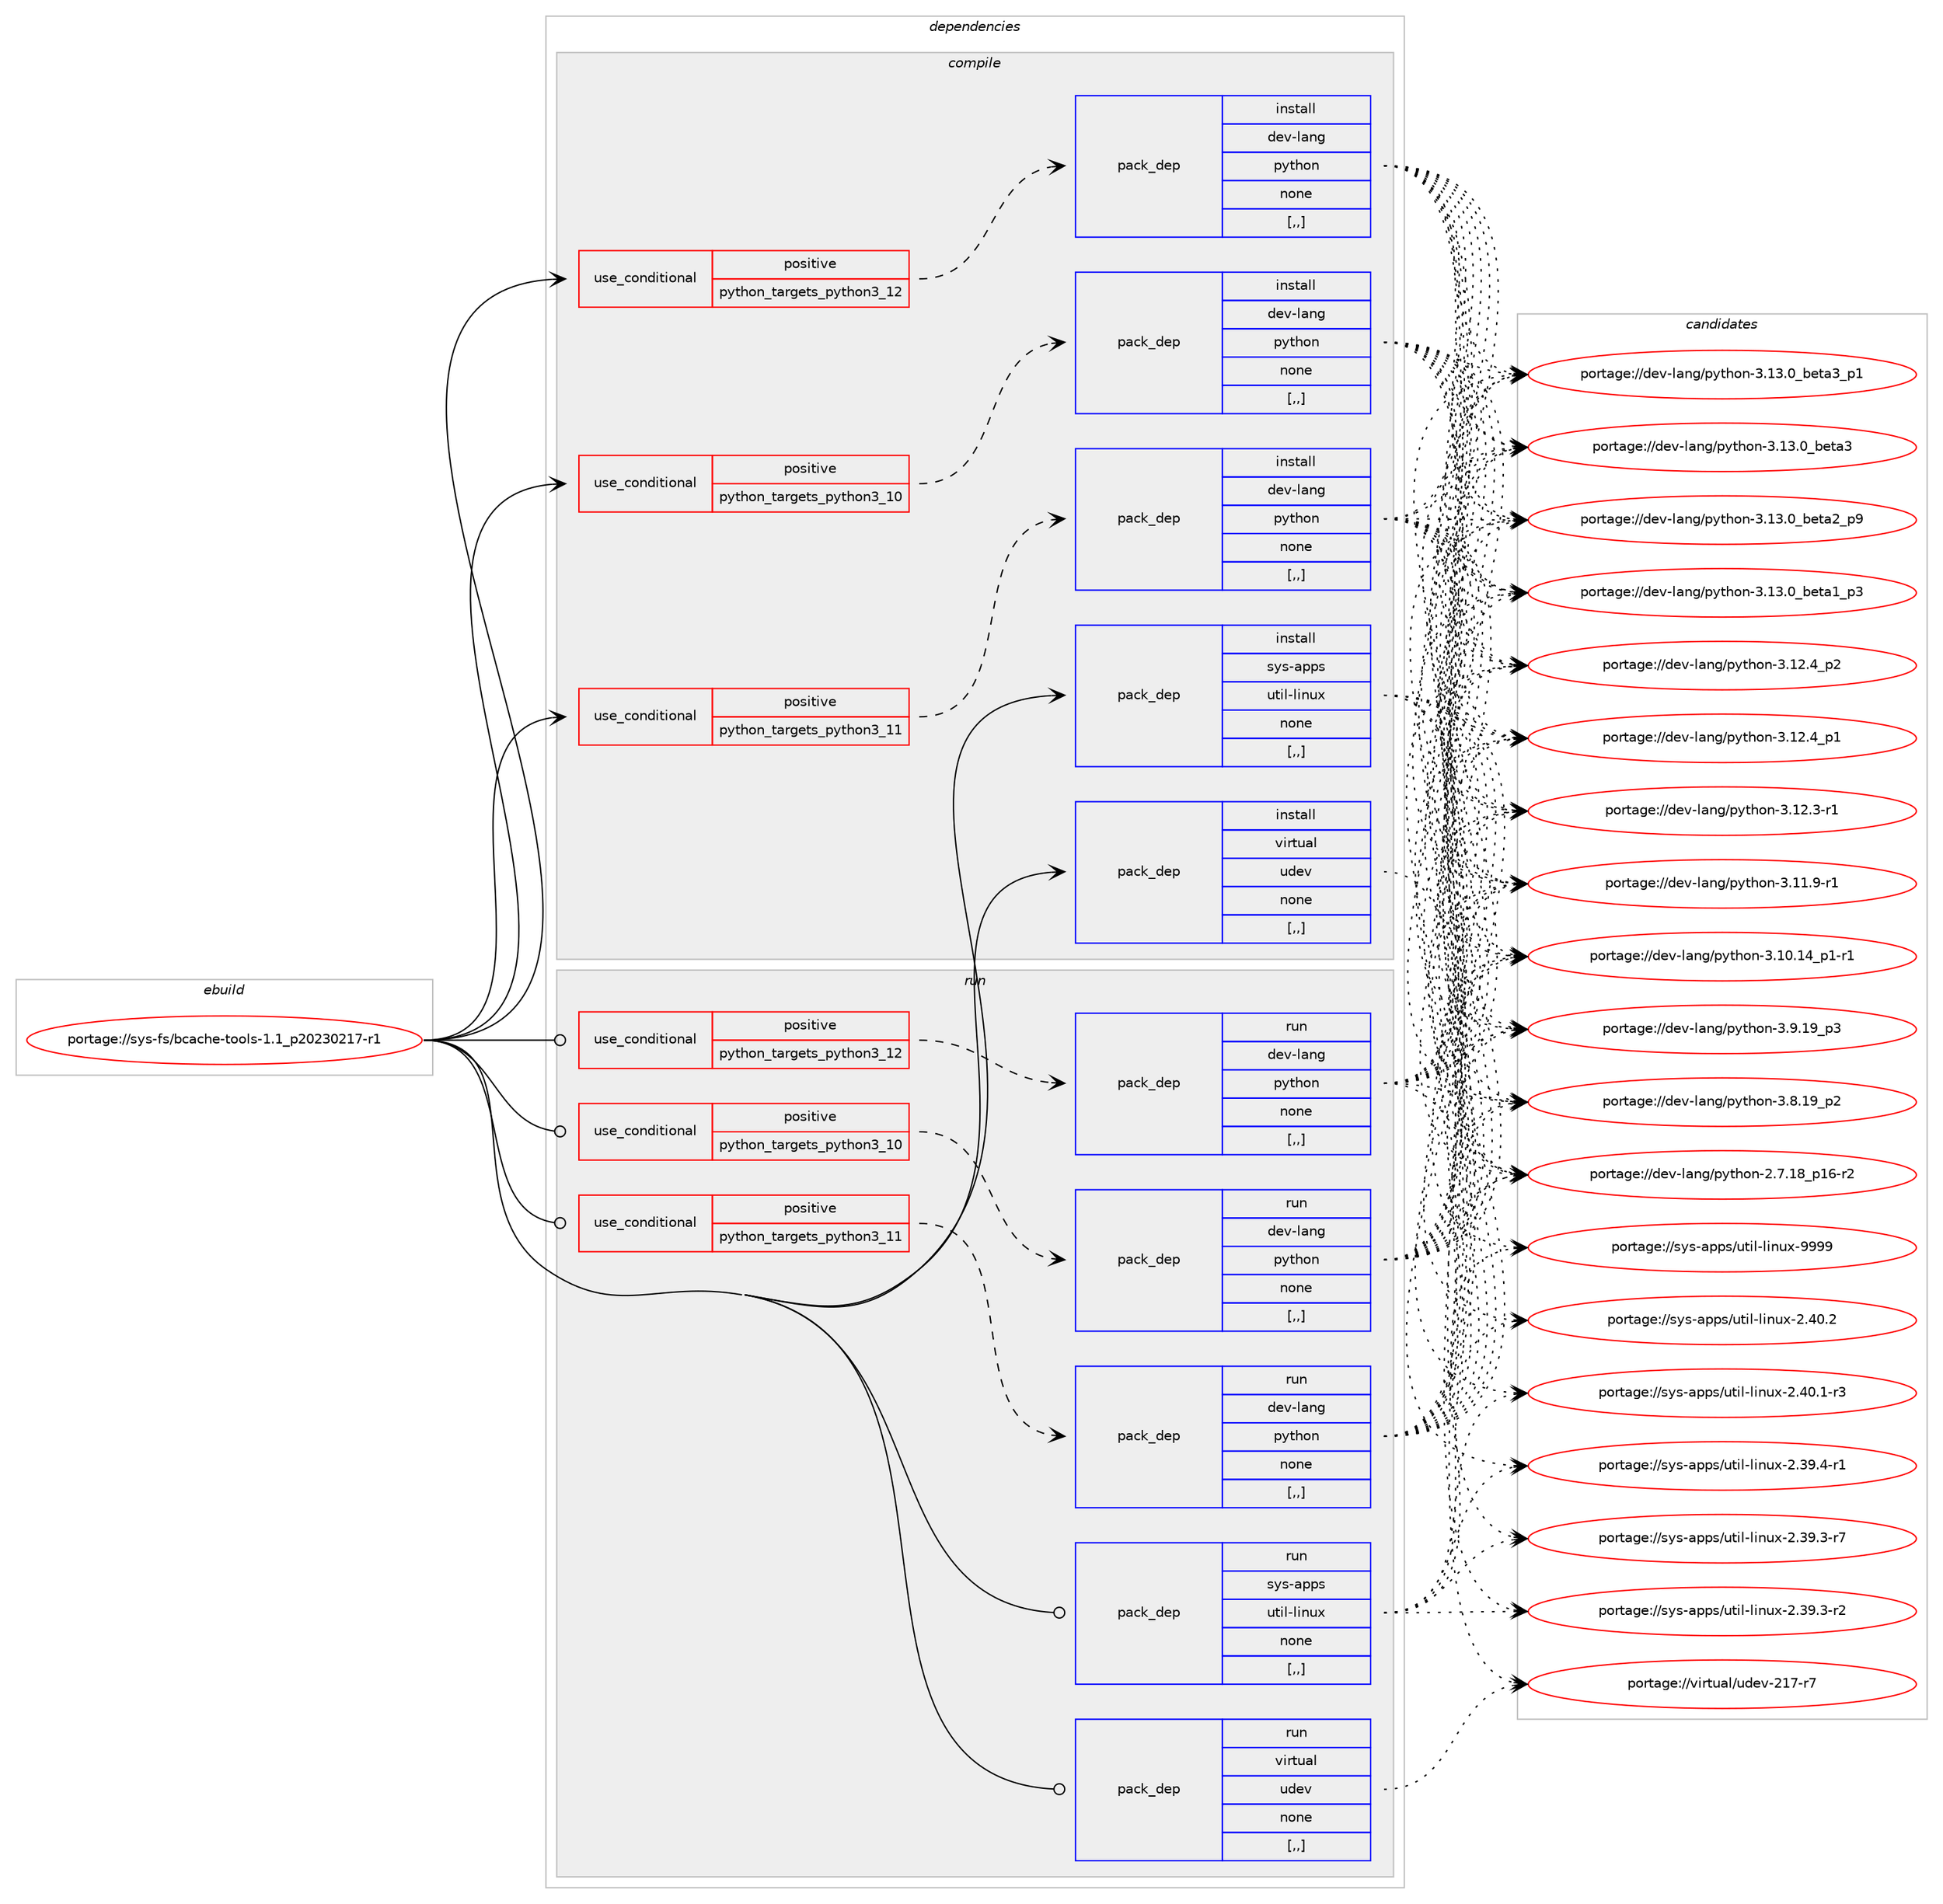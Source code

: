 digraph prolog {

# *************
# Graph options
# *************

newrank=true;
concentrate=true;
compound=true;
graph [rankdir=LR,fontname=Helvetica,fontsize=10,ranksep=1.5];#, ranksep=2.5, nodesep=0.2];
edge  [arrowhead=vee];
node  [fontname=Helvetica,fontsize=10];

# **********
# The ebuild
# **********

subgraph cluster_leftcol {
color=gray;
label=<<i>ebuild</i>>;
id [label="portage://sys-fs/bcache-tools-1.1_p20230217-r1", color=red, width=4, href="../sys-fs/bcache-tools-1.1_p20230217-r1.svg"];
}

# ****************
# The dependencies
# ****************

subgraph cluster_midcol {
color=gray;
label=<<i>dependencies</i>>;
subgraph cluster_compile {
fillcolor="#eeeeee";
style=filled;
label=<<i>compile</i>>;
subgraph cond115249 {
dependency432968 [label=<<TABLE BORDER="0" CELLBORDER="1" CELLSPACING="0" CELLPADDING="4"><TR><TD ROWSPAN="3" CELLPADDING="10">use_conditional</TD></TR><TR><TD>positive</TD></TR><TR><TD>python_targets_python3_10</TD></TR></TABLE>>, shape=none, color=red];
subgraph pack314736 {
dependency432969 [label=<<TABLE BORDER="0" CELLBORDER="1" CELLSPACING="0" CELLPADDING="4" WIDTH="220"><TR><TD ROWSPAN="6" CELLPADDING="30">pack_dep</TD></TR><TR><TD WIDTH="110">install</TD></TR><TR><TD>dev-lang</TD></TR><TR><TD>python</TD></TR><TR><TD>none</TD></TR><TR><TD>[,,]</TD></TR></TABLE>>, shape=none, color=blue];
}
dependency432968:e -> dependency432969:w [weight=20,style="dashed",arrowhead="vee"];
}
id:e -> dependency432968:w [weight=20,style="solid",arrowhead="vee"];
subgraph cond115250 {
dependency432970 [label=<<TABLE BORDER="0" CELLBORDER="1" CELLSPACING="0" CELLPADDING="4"><TR><TD ROWSPAN="3" CELLPADDING="10">use_conditional</TD></TR><TR><TD>positive</TD></TR><TR><TD>python_targets_python3_11</TD></TR></TABLE>>, shape=none, color=red];
subgraph pack314737 {
dependency432971 [label=<<TABLE BORDER="0" CELLBORDER="1" CELLSPACING="0" CELLPADDING="4" WIDTH="220"><TR><TD ROWSPAN="6" CELLPADDING="30">pack_dep</TD></TR><TR><TD WIDTH="110">install</TD></TR><TR><TD>dev-lang</TD></TR><TR><TD>python</TD></TR><TR><TD>none</TD></TR><TR><TD>[,,]</TD></TR></TABLE>>, shape=none, color=blue];
}
dependency432970:e -> dependency432971:w [weight=20,style="dashed",arrowhead="vee"];
}
id:e -> dependency432970:w [weight=20,style="solid",arrowhead="vee"];
subgraph cond115251 {
dependency432972 [label=<<TABLE BORDER="0" CELLBORDER="1" CELLSPACING="0" CELLPADDING="4"><TR><TD ROWSPAN="3" CELLPADDING="10">use_conditional</TD></TR><TR><TD>positive</TD></TR><TR><TD>python_targets_python3_12</TD></TR></TABLE>>, shape=none, color=red];
subgraph pack314738 {
dependency432973 [label=<<TABLE BORDER="0" CELLBORDER="1" CELLSPACING="0" CELLPADDING="4" WIDTH="220"><TR><TD ROWSPAN="6" CELLPADDING="30">pack_dep</TD></TR><TR><TD WIDTH="110">install</TD></TR><TR><TD>dev-lang</TD></TR><TR><TD>python</TD></TR><TR><TD>none</TD></TR><TR><TD>[,,]</TD></TR></TABLE>>, shape=none, color=blue];
}
dependency432972:e -> dependency432973:w [weight=20,style="dashed",arrowhead="vee"];
}
id:e -> dependency432972:w [weight=20,style="solid",arrowhead="vee"];
subgraph pack314739 {
dependency432974 [label=<<TABLE BORDER="0" CELLBORDER="1" CELLSPACING="0" CELLPADDING="4" WIDTH="220"><TR><TD ROWSPAN="6" CELLPADDING="30">pack_dep</TD></TR><TR><TD WIDTH="110">install</TD></TR><TR><TD>sys-apps</TD></TR><TR><TD>util-linux</TD></TR><TR><TD>none</TD></TR><TR><TD>[,,]</TD></TR></TABLE>>, shape=none, color=blue];
}
id:e -> dependency432974:w [weight=20,style="solid",arrowhead="vee"];
subgraph pack314740 {
dependency432975 [label=<<TABLE BORDER="0" CELLBORDER="1" CELLSPACING="0" CELLPADDING="4" WIDTH="220"><TR><TD ROWSPAN="6" CELLPADDING="30">pack_dep</TD></TR><TR><TD WIDTH="110">install</TD></TR><TR><TD>virtual</TD></TR><TR><TD>udev</TD></TR><TR><TD>none</TD></TR><TR><TD>[,,]</TD></TR></TABLE>>, shape=none, color=blue];
}
id:e -> dependency432975:w [weight=20,style="solid",arrowhead="vee"];
}
subgraph cluster_compileandrun {
fillcolor="#eeeeee";
style=filled;
label=<<i>compile and run</i>>;
}
subgraph cluster_run {
fillcolor="#eeeeee";
style=filled;
label=<<i>run</i>>;
subgraph cond115252 {
dependency432976 [label=<<TABLE BORDER="0" CELLBORDER="1" CELLSPACING="0" CELLPADDING="4"><TR><TD ROWSPAN="3" CELLPADDING="10">use_conditional</TD></TR><TR><TD>positive</TD></TR><TR><TD>python_targets_python3_10</TD></TR></TABLE>>, shape=none, color=red];
subgraph pack314741 {
dependency432977 [label=<<TABLE BORDER="0" CELLBORDER="1" CELLSPACING="0" CELLPADDING="4" WIDTH="220"><TR><TD ROWSPAN="6" CELLPADDING="30">pack_dep</TD></TR><TR><TD WIDTH="110">run</TD></TR><TR><TD>dev-lang</TD></TR><TR><TD>python</TD></TR><TR><TD>none</TD></TR><TR><TD>[,,]</TD></TR></TABLE>>, shape=none, color=blue];
}
dependency432976:e -> dependency432977:w [weight=20,style="dashed",arrowhead="vee"];
}
id:e -> dependency432976:w [weight=20,style="solid",arrowhead="odot"];
subgraph cond115253 {
dependency432978 [label=<<TABLE BORDER="0" CELLBORDER="1" CELLSPACING="0" CELLPADDING="4"><TR><TD ROWSPAN="3" CELLPADDING="10">use_conditional</TD></TR><TR><TD>positive</TD></TR><TR><TD>python_targets_python3_11</TD></TR></TABLE>>, shape=none, color=red];
subgraph pack314742 {
dependency432979 [label=<<TABLE BORDER="0" CELLBORDER="1" CELLSPACING="0" CELLPADDING="4" WIDTH="220"><TR><TD ROWSPAN="6" CELLPADDING="30">pack_dep</TD></TR><TR><TD WIDTH="110">run</TD></TR><TR><TD>dev-lang</TD></TR><TR><TD>python</TD></TR><TR><TD>none</TD></TR><TR><TD>[,,]</TD></TR></TABLE>>, shape=none, color=blue];
}
dependency432978:e -> dependency432979:w [weight=20,style="dashed",arrowhead="vee"];
}
id:e -> dependency432978:w [weight=20,style="solid",arrowhead="odot"];
subgraph cond115254 {
dependency432980 [label=<<TABLE BORDER="0" CELLBORDER="1" CELLSPACING="0" CELLPADDING="4"><TR><TD ROWSPAN="3" CELLPADDING="10">use_conditional</TD></TR><TR><TD>positive</TD></TR><TR><TD>python_targets_python3_12</TD></TR></TABLE>>, shape=none, color=red];
subgraph pack314743 {
dependency432981 [label=<<TABLE BORDER="0" CELLBORDER="1" CELLSPACING="0" CELLPADDING="4" WIDTH="220"><TR><TD ROWSPAN="6" CELLPADDING="30">pack_dep</TD></TR><TR><TD WIDTH="110">run</TD></TR><TR><TD>dev-lang</TD></TR><TR><TD>python</TD></TR><TR><TD>none</TD></TR><TR><TD>[,,]</TD></TR></TABLE>>, shape=none, color=blue];
}
dependency432980:e -> dependency432981:w [weight=20,style="dashed",arrowhead="vee"];
}
id:e -> dependency432980:w [weight=20,style="solid",arrowhead="odot"];
subgraph pack314744 {
dependency432982 [label=<<TABLE BORDER="0" CELLBORDER="1" CELLSPACING="0" CELLPADDING="4" WIDTH="220"><TR><TD ROWSPAN="6" CELLPADDING="30">pack_dep</TD></TR><TR><TD WIDTH="110">run</TD></TR><TR><TD>sys-apps</TD></TR><TR><TD>util-linux</TD></TR><TR><TD>none</TD></TR><TR><TD>[,,]</TD></TR></TABLE>>, shape=none, color=blue];
}
id:e -> dependency432982:w [weight=20,style="solid",arrowhead="odot"];
subgraph pack314745 {
dependency432983 [label=<<TABLE BORDER="0" CELLBORDER="1" CELLSPACING="0" CELLPADDING="4" WIDTH="220"><TR><TD ROWSPAN="6" CELLPADDING="30">pack_dep</TD></TR><TR><TD WIDTH="110">run</TD></TR><TR><TD>virtual</TD></TR><TR><TD>udev</TD></TR><TR><TD>none</TD></TR><TR><TD>[,,]</TD></TR></TABLE>>, shape=none, color=blue];
}
id:e -> dependency432983:w [weight=20,style="solid",arrowhead="odot"];
}
}

# **************
# The candidates
# **************

subgraph cluster_choices {
rank=same;
color=gray;
label=<<i>candidates</i>>;

subgraph choice314736 {
color=black;
nodesep=1;
choice10010111845108971101034711212111610411111045514649514648959810111697519511249 [label="portage://dev-lang/python-3.13.0_beta3_p1", color=red, width=4,href="../dev-lang/python-3.13.0_beta3_p1.svg"];
choice1001011184510897110103471121211161041111104551464951464895981011169751 [label="portage://dev-lang/python-3.13.0_beta3", color=red, width=4,href="../dev-lang/python-3.13.0_beta3.svg"];
choice10010111845108971101034711212111610411111045514649514648959810111697509511257 [label="portage://dev-lang/python-3.13.0_beta2_p9", color=red, width=4,href="../dev-lang/python-3.13.0_beta2_p9.svg"];
choice10010111845108971101034711212111610411111045514649514648959810111697499511251 [label="portage://dev-lang/python-3.13.0_beta1_p3", color=red, width=4,href="../dev-lang/python-3.13.0_beta1_p3.svg"];
choice100101118451089711010347112121116104111110455146495046529511250 [label="portage://dev-lang/python-3.12.4_p2", color=red, width=4,href="../dev-lang/python-3.12.4_p2.svg"];
choice100101118451089711010347112121116104111110455146495046529511249 [label="portage://dev-lang/python-3.12.4_p1", color=red, width=4,href="../dev-lang/python-3.12.4_p1.svg"];
choice100101118451089711010347112121116104111110455146495046514511449 [label="portage://dev-lang/python-3.12.3-r1", color=red, width=4,href="../dev-lang/python-3.12.3-r1.svg"];
choice100101118451089711010347112121116104111110455146494946574511449 [label="portage://dev-lang/python-3.11.9-r1", color=red, width=4,href="../dev-lang/python-3.11.9-r1.svg"];
choice100101118451089711010347112121116104111110455146494846495295112494511449 [label="portage://dev-lang/python-3.10.14_p1-r1", color=red, width=4,href="../dev-lang/python-3.10.14_p1-r1.svg"];
choice100101118451089711010347112121116104111110455146574649579511251 [label="portage://dev-lang/python-3.9.19_p3", color=red, width=4,href="../dev-lang/python-3.9.19_p3.svg"];
choice100101118451089711010347112121116104111110455146564649579511250 [label="portage://dev-lang/python-3.8.19_p2", color=red, width=4,href="../dev-lang/python-3.8.19_p2.svg"];
choice100101118451089711010347112121116104111110455046554649569511249544511450 [label="portage://dev-lang/python-2.7.18_p16-r2", color=red, width=4,href="../dev-lang/python-2.7.18_p16-r2.svg"];
dependency432969:e -> choice10010111845108971101034711212111610411111045514649514648959810111697519511249:w [style=dotted,weight="100"];
dependency432969:e -> choice1001011184510897110103471121211161041111104551464951464895981011169751:w [style=dotted,weight="100"];
dependency432969:e -> choice10010111845108971101034711212111610411111045514649514648959810111697509511257:w [style=dotted,weight="100"];
dependency432969:e -> choice10010111845108971101034711212111610411111045514649514648959810111697499511251:w [style=dotted,weight="100"];
dependency432969:e -> choice100101118451089711010347112121116104111110455146495046529511250:w [style=dotted,weight="100"];
dependency432969:e -> choice100101118451089711010347112121116104111110455146495046529511249:w [style=dotted,weight="100"];
dependency432969:e -> choice100101118451089711010347112121116104111110455146495046514511449:w [style=dotted,weight="100"];
dependency432969:e -> choice100101118451089711010347112121116104111110455146494946574511449:w [style=dotted,weight="100"];
dependency432969:e -> choice100101118451089711010347112121116104111110455146494846495295112494511449:w [style=dotted,weight="100"];
dependency432969:e -> choice100101118451089711010347112121116104111110455146574649579511251:w [style=dotted,weight="100"];
dependency432969:e -> choice100101118451089711010347112121116104111110455146564649579511250:w [style=dotted,weight="100"];
dependency432969:e -> choice100101118451089711010347112121116104111110455046554649569511249544511450:w [style=dotted,weight="100"];
}
subgraph choice314737 {
color=black;
nodesep=1;
choice10010111845108971101034711212111610411111045514649514648959810111697519511249 [label="portage://dev-lang/python-3.13.0_beta3_p1", color=red, width=4,href="../dev-lang/python-3.13.0_beta3_p1.svg"];
choice1001011184510897110103471121211161041111104551464951464895981011169751 [label="portage://dev-lang/python-3.13.0_beta3", color=red, width=4,href="../dev-lang/python-3.13.0_beta3.svg"];
choice10010111845108971101034711212111610411111045514649514648959810111697509511257 [label="portage://dev-lang/python-3.13.0_beta2_p9", color=red, width=4,href="../dev-lang/python-3.13.0_beta2_p9.svg"];
choice10010111845108971101034711212111610411111045514649514648959810111697499511251 [label="portage://dev-lang/python-3.13.0_beta1_p3", color=red, width=4,href="../dev-lang/python-3.13.0_beta1_p3.svg"];
choice100101118451089711010347112121116104111110455146495046529511250 [label="portage://dev-lang/python-3.12.4_p2", color=red, width=4,href="../dev-lang/python-3.12.4_p2.svg"];
choice100101118451089711010347112121116104111110455146495046529511249 [label="portage://dev-lang/python-3.12.4_p1", color=red, width=4,href="../dev-lang/python-3.12.4_p1.svg"];
choice100101118451089711010347112121116104111110455146495046514511449 [label="portage://dev-lang/python-3.12.3-r1", color=red, width=4,href="../dev-lang/python-3.12.3-r1.svg"];
choice100101118451089711010347112121116104111110455146494946574511449 [label="portage://dev-lang/python-3.11.9-r1", color=red, width=4,href="../dev-lang/python-3.11.9-r1.svg"];
choice100101118451089711010347112121116104111110455146494846495295112494511449 [label="portage://dev-lang/python-3.10.14_p1-r1", color=red, width=4,href="../dev-lang/python-3.10.14_p1-r1.svg"];
choice100101118451089711010347112121116104111110455146574649579511251 [label="portage://dev-lang/python-3.9.19_p3", color=red, width=4,href="../dev-lang/python-3.9.19_p3.svg"];
choice100101118451089711010347112121116104111110455146564649579511250 [label="portage://dev-lang/python-3.8.19_p2", color=red, width=4,href="../dev-lang/python-3.8.19_p2.svg"];
choice100101118451089711010347112121116104111110455046554649569511249544511450 [label="portage://dev-lang/python-2.7.18_p16-r2", color=red, width=4,href="../dev-lang/python-2.7.18_p16-r2.svg"];
dependency432971:e -> choice10010111845108971101034711212111610411111045514649514648959810111697519511249:w [style=dotted,weight="100"];
dependency432971:e -> choice1001011184510897110103471121211161041111104551464951464895981011169751:w [style=dotted,weight="100"];
dependency432971:e -> choice10010111845108971101034711212111610411111045514649514648959810111697509511257:w [style=dotted,weight="100"];
dependency432971:e -> choice10010111845108971101034711212111610411111045514649514648959810111697499511251:w [style=dotted,weight="100"];
dependency432971:e -> choice100101118451089711010347112121116104111110455146495046529511250:w [style=dotted,weight="100"];
dependency432971:e -> choice100101118451089711010347112121116104111110455146495046529511249:w [style=dotted,weight="100"];
dependency432971:e -> choice100101118451089711010347112121116104111110455146495046514511449:w [style=dotted,weight="100"];
dependency432971:e -> choice100101118451089711010347112121116104111110455146494946574511449:w [style=dotted,weight="100"];
dependency432971:e -> choice100101118451089711010347112121116104111110455146494846495295112494511449:w [style=dotted,weight="100"];
dependency432971:e -> choice100101118451089711010347112121116104111110455146574649579511251:w [style=dotted,weight="100"];
dependency432971:e -> choice100101118451089711010347112121116104111110455146564649579511250:w [style=dotted,weight="100"];
dependency432971:e -> choice100101118451089711010347112121116104111110455046554649569511249544511450:w [style=dotted,weight="100"];
}
subgraph choice314738 {
color=black;
nodesep=1;
choice10010111845108971101034711212111610411111045514649514648959810111697519511249 [label="portage://dev-lang/python-3.13.0_beta3_p1", color=red, width=4,href="../dev-lang/python-3.13.0_beta3_p1.svg"];
choice1001011184510897110103471121211161041111104551464951464895981011169751 [label="portage://dev-lang/python-3.13.0_beta3", color=red, width=4,href="../dev-lang/python-3.13.0_beta3.svg"];
choice10010111845108971101034711212111610411111045514649514648959810111697509511257 [label="portage://dev-lang/python-3.13.0_beta2_p9", color=red, width=4,href="../dev-lang/python-3.13.0_beta2_p9.svg"];
choice10010111845108971101034711212111610411111045514649514648959810111697499511251 [label="portage://dev-lang/python-3.13.0_beta1_p3", color=red, width=4,href="../dev-lang/python-3.13.0_beta1_p3.svg"];
choice100101118451089711010347112121116104111110455146495046529511250 [label="portage://dev-lang/python-3.12.4_p2", color=red, width=4,href="../dev-lang/python-3.12.4_p2.svg"];
choice100101118451089711010347112121116104111110455146495046529511249 [label="portage://dev-lang/python-3.12.4_p1", color=red, width=4,href="../dev-lang/python-3.12.4_p1.svg"];
choice100101118451089711010347112121116104111110455146495046514511449 [label="portage://dev-lang/python-3.12.3-r1", color=red, width=4,href="../dev-lang/python-3.12.3-r1.svg"];
choice100101118451089711010347112121116104111110455146494946574511449 [label="portage://dev-lang/python-3.11.9-r1", color=red, width=4,href="../dev-lang/python-3.11.9-r1.svg"];
choice100101118451089711010347112121116104111110455146494846495295112494511449 [label="portage://dev-lang/python-3.10.14_p1-r1", color=red, width=4,href="../dev-lang/python-3.10.14_p1-r1.svg"];
choice100101118451089711010347112121116104111110455146574649579511251 [label="portage://dev-lang/python-3.9.19_p3", color=red, width=4,href="../dev-lang/python-3.9.19_p3.svg"];
choice100101118451089711010347112121116104111110455146564649579511250 [label="portage://dev-lang/python-3.8.19_p2", color=red, width=4,href="../dev-lang/python-3.8.19_p2.svg"];
choice100101118451089711010347112121116104111110455046554649569511249544511450 [label="portage://dev-lang/python-2.7.18_p16-r2", color=red, width=4,href="../dev-lang/python-2.7.18_p16-r2.svg"];
dependency432973:e -> choice10010111845108971101034711212111610411111045514649514648959810111697519511249:w [style=dotted,weight="100"];
dependency432973:e -> choice1001011184510897110103471121211161041111104551464951464895981011169751:w [style=dotted,weight="100"];
dependency432973:e -> choice10010111845108971101034711212111610411111045514649514648959810111697509511257:w [style=dotted,weight="100"];
dependency432973:e -> choice10010111845108971101034711212111610411111045514649514648959810111697499511251:w [style=dotted,weight="100"];
dependency432973:e -> choice100101118451089711010347112121116104111110455146495046529511250:w [style=dotted,weight="100"];
dependency432973:e -> choice100101118451089711010347112121116104111110455146495046529511249:w [style=dotted,weight="100"];
dependency432973:e -> choice100101118451089711010347112121116104111110455146495046514511449:w [style=dotted,weight="100"];
dependency432973:e -> choice100101118451089711010347112121116104111110455146494946574511449:w [style=dotted,weight="100"];
dependency432973:e -> choice100101118451089711010347112121116104111110455146494846495295112494511449:w [style=dotted,weight="100"];
dependency432973:e -> choice100101118451089711010347112121116104111110455146574649579511251:w [style=dotted,weight="100"];
dependency432973:e -> choice100101118451089711010347112121116104111110455146564649579511250:w [style=dotted,weight="100"];
dependency432973:e -> choice100101118451089711010347112121116104111110455046554649569511249544511450:w [style=dotted,weight="100"];
}
subgraph choice314739 {
color=black;
nodesep=1;
choice115121115459711211211547117116105108451081051101171204557575757 [label="portage://sys-apps/util-linux-9999", color=red, width=4,href="../sys-apps/util-linux-9999.svg"];
choice1151211154597112112115471171161051084510810511011712045504652484650 [label="portage://sys-apps/util-linux-2.40.2", color=red, width=4,href="../sys-apps/util-linux-2.40.2.svg"];
choice11512111545971121121154711711610510845108105110117120455046524846494511451 [label="portage://sys-apps/util-linux-2.40.1-r3", color=red, width=4,href="../sys-apps/util-linux-2.40.1-r3.svg"];
choice11512111545971121121154711711610510845108105110117120455046515746524511449 [label="portage://sys-apps/util-linux-2.39.4-r1", color=red, width=4,href="../sys-apps/util-linux-2.39.4-r1.svg"];
choice11512111545971121121154711711610510845108105110117120455046515746514511455 [label="portage://sys-apps/util-linux-2.39.3-r7", color=red, width=4,href="../sys-apps/util-linux-2.39.3-r7.svg"];
choice11512111545971121121154711711610510845108105110117120455046515746514511450 [label="portage://sys-apps/util-linux-2.39.3-r2", color=red, width=4,href="../sys-apps/util-linux-2.39.3-r2.svg"];
dependency432974:e -> choice115121115459711211211547117116105108451081051101171204557575757:w [style=dotted,weight="100"];
dependency432974:e -> choice1151211154597112112115471171161051084510810511011712045504652484650:w [style=dotted,weight="100"];
dependency432974:e -> choice11512111545971121121154711711610510845108105110117120455046524846494511451:w [style=dotted,weight="100"];
dependency432974:e -> choice11512111545971121121154711711610510845108105110117120455046515746524511449:w [style=dotted,weight="100"];
dependency432974:e -> choice11512111545971121121154711711610510845108105110117120455046515746514511455:w [style=dotted,weight="100"];
dependency432974:e -> choice11512111545971121121154711711610510845108105110117120455046515746514511450:w [style=dotted,weight="100"];
}
subgraph choice314740 {
color=black;
nodesep=1;
choice1181051141161179710847117100101118455049554511455 [label="portage://virtual/udev-217-r7", color=red, width=4,href="../virtual/udev-217-r7.svg"];
dependency432975:e -> choice1181051141161179710847117100101118455049554511455:w [style=dotted,weight="100"];
}
subgraph choice314741 {
color=black;
nodesep=1;
choice10010111845108971101034711212111610411111045514649514648959810111697519511249 [label="portage://dev-lang/python-3.13.0_beta3_p1", color=red, width=4,href="../dev-lang/python-3.13.0_beta3_p1.svg"];
choice1001011184510897110103471121211161041111104551464951464895981011169751 [label="portage://dev-lang/python-3.13.0_beta3", color=red, width=4,href="../dev-lang/python-3.13.0_beta3.svg"];
choice10010111845108971101034711212111610411111045514649514648959810111697509511257 [label="portage://dev-lang/python-3.13.0_beta2_p9", color=red, width=4,href="../dev-lang/python-3.13.0_beta2_p9.svg"];
choice10010111845108971101034711212111610411111045514649514648959810111697499511251 [label="portage://dev-lang/python-3.13.0_beta1_p3", color=red, width=4,href="../dev-lang/python-3.13.0_beta1_p3.svg"];
choice100101118451089711010347112121116104111110455146495046529511250 [label="portage://dev-lang/python-3.12.4_p2", color=red, width=4,href="../dev-lang/python-3.12.4_p2.svg"];
choice100101118451089711010347112121116104111110455146495046529511249 [label="portage://dev-lang/python-3.12.4_p1", color=red, width=4,href="../dev-lang/python-3.12.4_p1.svg"];
choice100101118451089711010347112121116104111110455146495046514511449 [label="portage://dev-lang/python-3.12.3-r1", color=red, width=4,href="../dev-lang/python-3.12.3-r1.svg"];
choice100101118451089711010347112121116104111110455146494946574511449 [label="portage://dev-lang/python-3.11.9-r1", color=red, width=4,href="../dev-lang/python-3.11.9-r1.svg"];
choice100101118451089711010347112121116104111110455146494846495295112494511449 [label="portage://dev-lang/python-3.10.14_p1-r1", color=red, width=4,href="../dev-lang/python-3.10.14_p1-r1.svg"];
choice100101118451089711010347112121116104111110455146574649579511251 [label="portage://dev-lang/python-3.9.19_p3", color=red, width=4,href="../dev-lang/python-3.9.19_p3.svg"];
choice100101118451089711010347112121116104111110455146564649579511250 [label="portage://dev-lang/python-3.8.19_p2", color=red, width=4,href="../dev-lang/python-3.8.19_p2.svg"];
choice100101118451089711010347112121116104111110455046554649569511249544511450 [label="portage://dev-lang/python-2.7.18_p16-r2", color=red, width=4,href="../dev-lang/python-2.7.18_p16-r2.svg"];
dependency432977:e -> choice10010111845108971101034711212111610411111045514649514648959810111697519511249:w [style=dotted,weight="100"];
dependency432977:e -> choice1001011184510897110103471121211161041111104551464951464895981011169751:w [style=dotted,weight="100"];
dependency432977:e -> choice10010111845108971101034711212111610411111045514649514648959810111697509511257:w [style=dotted,weight="100"];
dependency432977:e -> choice10010111845108971101034711212111610411111045514649514648959810111697499511251:w [style=dotted,weight="100"];
dependency432977:e -> choice100101118451089711010347112121116104111110455146495046529511250:w [style=dotted,weight="100"];
dependency432977:e -> choice100101118451089711010347112121116104111110455146495046529511249:w [style=dotted,weight="100"];
dependency432977:e -> choice100101118451089711010347112121116104111110455146495046514511449:w [style=dotted,weight="100"];
dependency432977:e -> choice100101118451089711010347112121116104111110455146494946574511449:w [style=dotted,weight="100"];
dependency432977:e -> choice100101118451089711010347112121116104111110455146494846495295112494511449:w [style=dotted,weight="100"];
dependency432977:e -> choice100101118451089711010347112121116104111110455146574649579511251:w [style=dotted,weight="100"];
dependency432977:e -> choice100101118451089711010347112121116104111110455146564649579511250:w [style=dotted,weight="100"];
dependency432977:e -> choice100101118451089711010347112121116104111110455046554649569511249544511450:w [style=dotted,weight="100"];
}
subgraph choice314742 {
color=black;
nodesep=1;
choice10010111845108971101034711212111610411111045514649514648959810111697519511249 [label="portage://dev-lang/python-3.13.0_beta3_p1", color=red, width=4,href="../dev-lang/python-3.13.0_beta3_p1.svg"];
choice1001011184510897110103471121211161041111104551464951464895981011169751 [label="portage://dev-lang/python-3.13.0_beta3", color=red, width=4,href="../dev-lang/python-3.13.0_beta3.svg"];
choice10010111845108971101034711212111610411111045514649514648959810111697509511257 [label="portage://dev-lang/python-3.13.0_beta2_p9", color=red, width=4,href="../dev-lang/python-3.13.0_beta2_p9.svg"];
choice10010111845108971101034711212111610411111045514649514648959810111697499511251 [label="portage://dev-lang/python-3.13.0_beta1_p3", color=red, width=4,href="../dev-lang/python-3.13.0_beta1_p3.svg"];
choice100101118451089711010347112121116104111110455146495046529511250 [label="portage://dev-lang/python-3.12.4_p2", color=red, width=4,href="../dev-lang/python-3.12.4_p2.svg"];
choice100101118451089711010347112121116104111110455146495046529511249 [label="portage://dev-lang/python-3.12.4_p1", color=red, width=4,href="../dev-lang/python-3.12.4_p1.svg"];
choice100101118451089711010347112121116104111110455146495046514511449 [label="portage://dev-lang/python-3.12.3-r1", color=red, width=4,href="../dev-lang/python-3.12.3-r1.svg"];
choice100101118451089711010347112121116104111110455146494946574511449 [label="portage://dev-lang/python-3.11.9-r1", color=red, width=4,href="../dev-lang/python-3.11.9-r1.svg"];
choice100101118451089711010347112121116104111110455146494846495295112494511449 [label="portage://dev-lang/python-3.10.14_p1-r1", color=red, width=4,href="../dev-lang/python-3.10.14_p1-r1.svg"];
choice100101118451089711010347112121116104111110455146574649579511251 [label="portage://dev-lang/python-3.9.19_p3", color=red, width=4,href="../dev-lang/python-3.9.19_p3.svg"];
choice100101118451089711010347112121116104111110455146564649579511250 [label="portage://dev-lang/python-3.8.19_p2", color=red, width=4,href="../dev-lang/python-3.8.19_p2.svg"];
choice100101118451089711010347112121116104111110455046554649569511249544511450 [label="portage://dev-lang/python-2.7.18_p16-r2", color=red, width=4,href="../dev-lang/python-2.7.18_p16-r2.svg"];
dependency432979:e -> choice10010111845108971101034711212111610411111045514649514648959810111697519511249:w [style=dotted,weight="100"];
dependency432979:e -> choice1001011184510897110103471121211161041111104551464951464895981011169751:w [style=dotted,weight="100"];
dependency432979:e -> choice10010111845108971101034711212111610411111045514649514648959810111697509511257:w [style=dotted,weight="100"];
dependency432979:e -> choice10010111845108971101034711212111610411111045514649514648959810111697499511251:w [style=dotted,weight="100"];
dependency432979:e -> choice100101118451089711010347112121116104111110455146495046529511250:w [style=dotted,weight="100"];
dependency432979:e -> choice100101118451089711010347112121116104111110455146495046529511249:w [style=dotted,weight="100"];
dependency432979:e -> choice100101118451089711010347112121116104111110455146495046514511449:w [style=dotted,weight="100"];
dependency432979:e -> choice100101118451089711010347112121116104111110455146494946574511449:w [style=dotted,weight="100"];
dependency432979:e -> choice100101118451089711010347112121116104111110455146494846495295112494511449:w [style=dotted,weight="100"];
dependency432979:e -> choice100101118451089711010347112121116104111110455146574649579511251:w [style=dotted,weight="100"];
dependency432979:e -> choice100101118451089711010347112121116104111110455146564649579511250:w [style=dotted,weight="100"];
dependency432979:e -> choice100101118451089711010347112121116104111110455046554649569511249544511450:w [style=dotted,weight="100"];
}
subgraph choice314743 {
color=black;
nodesep=1;
choice10010111845108971101034711212111610411111045514649514648959810111697519511249 [label="portage://dev-lang/python-3.13.0_beta3_p1", color=red, width=4,href="../dev-lang/python-3.13.0_beta3_p1.svg"];
choice1001011184510897110103471121211161041111104551464951464895981011169751 [label="portage://dev-lang/python-3.13.0_beta3", color=red, width=4,href="../dev-lang/python-3.13.0_beta3.svg"];
choice10010111845108971101034711212111610411111045514649514648959810111697509511257 [label="portage://dev-lang/python-3.13.0_beta2_p9", color=red, width=4,href="../dev-lang/python-3.13.0_beta2_p9.svg"];
choice10010111845108971101034711212111610411111045514649514648959810111697499511251 [label="portage://dev-lang/python-3.13.0_beta1_p3", color=red, width=4,href="../dev-lang/python-3.13.0_beta1_p3.svg"];
choice100101118451089711010347112121116104111110455146495046529511250 [label="portage://dev-lang/python-3.12.4_p2", color=red, width=4,href="../dev-lang/python-3.12.4_p2.svg"];
choice100101118451089711010347112121116104111110455146495046529511249 [label="portage://dev-lang/python-3.12.4_p1", color=red, width=4,href="../dev-lang/python-3.12.4_p1.svg"];
choice100101118451089711010347112121116104111110455146495046514511449 [label="portage://dev-lang/python-3.12.3-r1", color=red, width=4,href="../dev-lang/python-3.12.3-r1.svg"];
choice100101118451089711010347112121116104111110455146494946574511449 [label="portage://dev-lang/python-3.11.9-r1", color=red, width=4,href="../dev-lang/python-3.11.9-r1.svg"];
choice100101118451089711010347112121116104111110455146494846495295112494511449 [label="portage://dev-lang/python-3.10.14_p1-r1", color=red, width=4,href="../dev-lang/python-3.10.14_p1-r1.svg"];
choice100101118451089711010347112121116104111110455146574649579511251 [label="portage://dev-lang/python-3.9.19_p3", color=red, width=4,href="../dev-lang/python-3.9.19_p3.svg"];
choice100101118451089711010347112121116104111110455146564649579511250 [label="portage://dev-lang/python-3.8.19_p2", color=red, width=4,href="../dev-lang/python-3.8.19_p2.svg"];
choice100101118451089711010347112121116104111110455046554649569511249544511450 [label="portage://dev-lang/python-2.7.18_p16-r2", color=red, width=4,href="../dev-lang/python-2.7.18_p16-r2.svg"];
dependency432981:e -> choice10010111845108971101034711212111610411111045514649514648959810111697519511249:w [style=dotted,weight="100"];
dependency432981:e -> choice1001011184510897110103471121211161041111104551464951464895981011169751:w [style=dotted,weight="100"];
dependency432981:e -> choice10010111845108971101034711212111610411111045514649514648959810111697509511257:w [style=dotted,weight="100"];
dependency432981:e -> choice10010111845108971101034711212111610411111045514649514648959810111697499511251:w [style=dotted,weight="100"];
dependency432981:e -> choice100101118451089711010347112121116104111110455146495046529511250:w [style=dotted,weight="100"];
dependency432981:e -> choice100101118451089711010347112121116104111110455146495046529511249:w [style=dotted,weight="100"];
dependency432981:e -> choice100101118451089711010347112121116104111110455146495046514511449:w [style=dotted,weight="100"];
dependency432981:e -> choice100101118451089711010347112121116104111110455146494946574511449:w [style=dotted,weight="100"];
dependency432981:e -> choice100101118451089711010347112121116104111110455146494846495295112494511449:w [style=dotted,weight="100"];
dependency432981:e -> choice100101118451089711010347112121116104111110455146574649579511251:w [style=dotted,weight="100"];
dependency432981:e -> choice100101118451089711010347112121116104111110455146564649579511250:w [style=dotted,weight="100"];
dependency432981:e -> choice100101118451089711010347112121116104111110455046554649569511249544511450:w [style=dotted,weight="100"];
}
subgraph choice314744 {
color=black;
nodesep=1;
choice115121115459711211211547117116105108451081051101171204557575757 [label="portage://sys-apps/util-linux-9999", color=red, width=4,href="../sys-apps/util-linux-9999.svg"];
choice1151211154597112112115471171161051084510810511011712045504652484650 [label="portage://sys-apps/util-linux-2.40.2", color=red, width=4,href="../sys-apps/util-linux-2.40.2.svg"];
choice11512111545971121121154711711610510845108105110117120455046524846494511451 [label="portage://sys-apps/util-linux-2.40.1-r3", color=red, width=4,href="../sys-apps/util-linux-2.40.1-r3.svg"];
choice11512111545971121121154711711610510845108105110117120455046515746524511449 [label="portage://sys-apps/util-linux-2.39.4-r1", color=red, width=4,href="../sys-apps/util-linux-2.39.4-r1.svg"];
choice11512111545971121121154711711610510845108105110117120455046515746514511455 [label="portage://sys-apps/util-linux-2.39.3-r7", color=red, width=4,href="../sys-apps/util-linux-2.39.3-r7.svg"];
choice11512111545971121121154711711610510845108105110117120455046515746514511450 [label="portage://sys-apps/util-linux-2.39.3-r2", color=red, width=4,href="../sys-apps/util-linux-2.39.3-r2.svg"];
dependency432982:e -> choice115121115459711211211547117116105108451081051101171204557575757:w [style=dotted,weight="100"];
dependency432982:e -> choice1151211154597112112115471171161051084510810511011712045504652484650:w [style=dotted,weight="100"];
dependency432982:e -> choice11512111545971121121154711711610510845108105110117120455046524846494511451:w [style=dotted,weight="100"];
dependency432982:e -> choice11512111545971121121154711711610510845108105110117120455046515746524511449:w [style=dotted,weight="100"];
dependency432982:e -> choice11512111545971121121154711711610510845108105110117120455046515746514511455:w [style=dotted,weight="100"];
dependency432982:e -> choice11512111545971121121154711711610510845108105110117120455046515746514511450:w [style=dotted,weight="100"];
}
subgraph choice314745 {
color=black;
nodesep=1;
choice1181051141161179710847117100101118455049554511455 [label="portage://virtual/udev-217-r7", color=red, width=4,href="../virtual/udev-217-r7.svg"];
dependency432983:e -> choice1181051141161179710847117100101118455049554511455:w [style=dotted,weight="100"];
}
}

}
